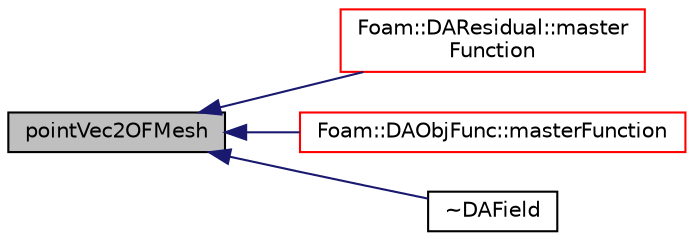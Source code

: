 digraph "pointVec2OFMesh"
{
  bgcolor="transparent";
  edge [fontname="Helvetica",fontsize="10",labelfontname="Helvetica",labelfontsize="10"];
  node [fontname="Helvetica",fontsize="10",shape=record];
  rankdir="LR";
  Node59 [label="pointVec2OFMesh",height=0.2,width=0.4,color="black", fillcolor="grey75", style="filled", fontcolor="black"];
  Node59 -> Node60 [dir="back",color="midnightblue",fontsize="10",style="solid",fontname="Helvetica"];
  Node60 [label="Foam::DAResidual::master\lFunction",height=0.2,width=0.4,color="red",URL="$classFoam_1_1DAResidual.html#a08d199cacb841a03735df4c9280864c1",tooltip="the master function that compute the residual vector given the state and point vectors ..."];
  Node59 -> Node70 [dir="back",color="midnightblue",fontsize="10",style="solid",fontname="Helvetica"];
  Node70 [label="Foam::DAObjFunc::masterFunction",height=0.2,width=0.4,color="red",URL="$classFoam_1_1DAObjFunc.html#a6d5f7f9d48b97ffd5730072be731dbb5",tooltip="the master function to compute objective function given the state and point vectors ..."];
  Node59 -> Node72 [dir="back",color="midnightblue",fontsize="10",style="solid",fontname="Helvetica"];
  Node72 [label="~DAField",height=0.2,width=0.4,color="black",URL="$classFoam_1_1DAField.html#abec07ea34bf947452d61d12f02d3c354",tooltip="Destructor. "];
}
